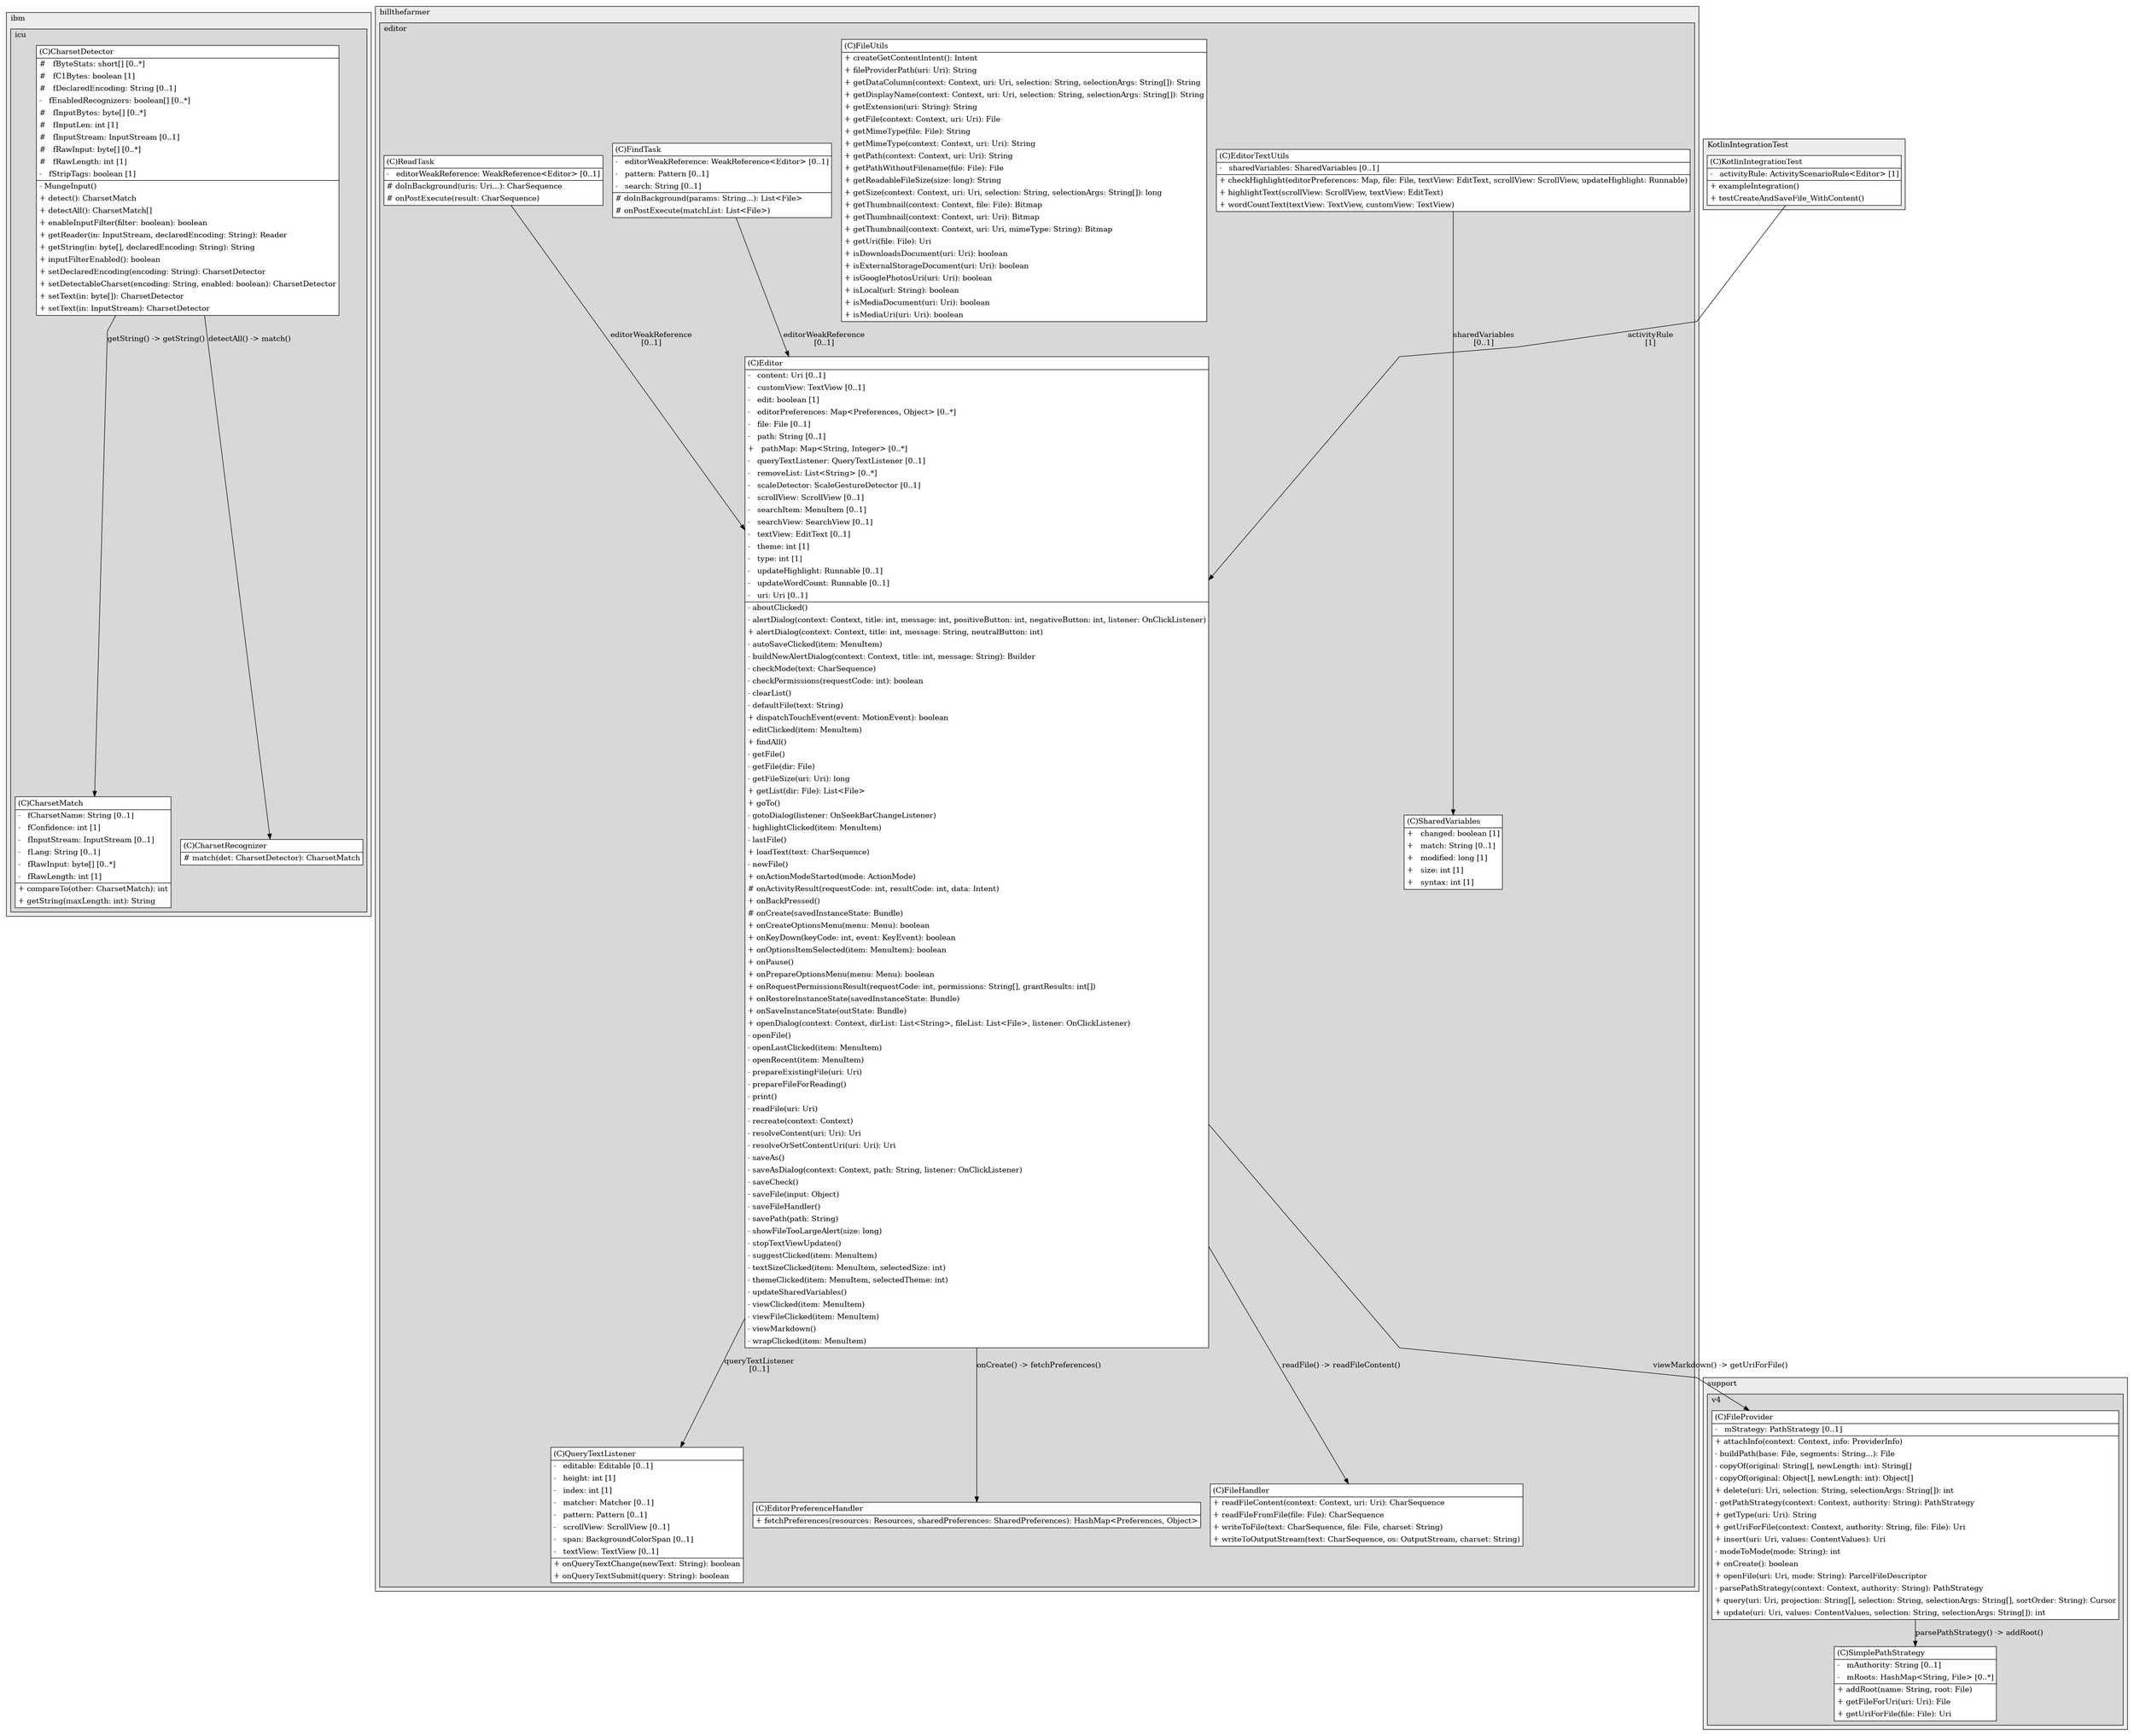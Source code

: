 @startuml

/' diagram meta data start
config=StructureConfiguration;
{
  "projectClassification": {
    "searchMode": "OpenProject", // OpenProject, AllProjects
    "includedProjects": "",
    "pathEndKeywords": "*.impl",
    "isClientPath": "",
    "isClientName": "",
    "isTestPath": "",
    "isTestName": "",
    "isMappingPath": "",
    "isMappingName": "",
    "isDataAccessPath": "",
    "isDataAccessName": "",
    "isDataStructurePath": "",
    "isDataStructureName": "",
    "isInterfaceStructuresPath": "",
    "isInterfaceStructuresName": "",
    "isEntryPointPath": "",
    "isEntryPointName": "",
    "treatFinalFieldsAsMandatory": false
  },
  "graphRestriction": {
    "classPackageExcludeFilter": "",
    "classPackageIncludeFilter": "",
    "classNameExcludeFilter": "",
    "classNameIncludeFilter": "",
    "methodNameExcludeFilter": "",
    "methodNameIncludeFilter": "",
    "removeByInheritance": "", // inheritance/annotation based filtering is done in a second step
    "removeByAnnotation": "",
    "removeByClassPackage": "", // cleanup the graph after inheritance/annotation based filtering is done
    "removeByClassName": "",
    "cutMappings": false,
    "cutEnum": true,
    "cutTests": true,
    "cutClient": true,
    "cutDataAccess": true,
    "cutInterfaceStructures": true,
    "cutDataStructures": true,
    "cutGetterAndSetter": true,
    "cutConstructors": true
  },
  "graphTraversal": {
    "forwardDepth": 3,
    "backwardDepth": 3,
    "classPackageExcludeFilter": "",
    "classPackageIncludeFilter": "",
    "classNameExcludeFilter": "",
    "classNameIncludeFilter": "",
    "methodNameExcludeFilter": "",
    "methodNameIncludeFilter": "",
    "hideMappings": false,
    "hideDataStructures": false,
    "hidePrivateMethods": true,
    "hideInterfaceCalls": true, // indirection: implementation -> interface (is hidden) -> implementation
    "onlyShowApplicationEntryPoints": false, // root node is included
    "useMethodCallsForStructureDiagram": "ForwardOnly" // ForwardOnly, BothDirections, No
  },
  "details": {
    "aggregation": "GroupByClass", // ByClass, GroupByClass, None
    "showClassGenericTypes": true,
    "showMethods": true,
    "showMethodParameterNames": true,
    "showMethodParameterTypes": true,
    "showMethodReturnType": true,
    "showPackageLevels": 2,
    "showDetailedClassStructure": true
  },
  "rootClass": "org.billthefarmer.editor.Editor",
  "extensionCallbackMethod": "" // qualified.class.name#methodName - signature: public static String method(String)
}
diagram meta data end '/



digraph g {
    rankdir="TB"
    splines=polyline
    

'nodes 
subgraph cluster_104052 { 
   	label=ibm
	labeljust=l
	fillcolor="#ececec"
	style=filled
   
   subgraph cluster_1606401057 { 
   	label=icu
	labeljust=l
	fillcolor="#d8d8d8"
	style=filled
   
   CharsetDetector498462169[
	label=<<TABLE BORDER="1" CELLBORDER="0" CELLPADDING="4" CELLSPACING="0">
<TR><TD ALIGN="LEFT" >(C)CharsetDetector</TD></TR>
<HR/>
<TR><TD ALIGN="LEFT" >#   fByteStats: short[] [0..*]</TD></TR>
<TR><TD ALIGN="LEFT" >#   fC1Bytes: boolean [1]</TD></TR>
<TR><TD ALIGN="LEFT" >#   fDeclaredEncoding: String [0..1]</TD></TR>
<TR><TD ALIGN="LEFT" >-   fEnabledRecognizers: boolean[] [0..*]</TD></TR>
<TR><TD ALIGN="LEFT" >#   fInputBytes: byte[] [0..*]</TD></TR>
<TR><TD ALIGN="LEFT" >#   fInputLen: int [1]</TD></TR>
<TR><TD ALIGN="LEFT" >#   fInputStream: InputStream [0..1]</TD></TR>
<TR><TD ALIGN="LEFT" >#   fRawInput: byte[] [0..*]</TD></TR>
<TR><TD ALIGN="LEFT" >#   fRawLength: int [1]</TD></TR>
<TR><TD ALIGN="LEFT" >-   fStripTags: boolean [1]</TD></TR>
<HR/>
<TR><TD ALIGN="LEFT" >- MungeInput()</TD></TR>
<TR><TD ALIGN="LEFT" >+ detect(): CharsetMatch</TD></TR>
<TR><TD ALIGN="LEFT" >+ detectAll(): CharsetMatch[]</TD></TR>
<TR><TD ALIGN="LEFT" >+ enableInputFilter(filter: boolean): boolean</TD></TR>
<TR><TD ALIGN="LEFT" >+ getReader(in: InputStream, declaredEncoding: String): Reader</TD></TR>
<TR><TD ALIGN="LEFT" >+ getString(in: byte[], declaredEncoding: String): String</TD></TR>
<TR><TD ALIGN="LEFT" >+ inputFilterEnabled(): boolean</TD></TR>
<TR><TD ALIGN="LEFT" >+ setDeclaredEncoding(encoding: String): CharsetDetector</TD></TR>
<TR><TD ALIGN="LEFT" >+ setDetectableCharset(encoding: String, enabled: boolean): CharsetDetector</TD></TR>
<TR><TD ALIGN="LEFT" >+ setText(in: byte[]): CharsetDetector</TD></TR>
<TR><TD ALIGN="LEFT" >+ setText(in: InputStream): CharsetDetector</TD></TR>
</TABLE>>
	style=filled
	margin=0
	shape=plaintext
	fillcolor="#FFFFFF"
];

CharsetMatch498462169[
	label=<<TABLE BORDER="1" CELLBORDER="0" CELLPADDING="4" CELLSPACING="0">
<TR><TD ALIGN="LEFT" >(C)CharsetMatch</TD></TR>
<HR/>
<TR><TD ALIGN="LEFT" >-   fCharsetName: String [0..1]</TD></TR>
<TR><TD ALIGN="LEFT" >-   fConfidence: int [1]</TD></TR>
<TR><TD ALIGN="LEFT" >-   fInputStream: InputStream [0..1]</TD></TR>
<TR><TD ALIGN="LEFT" >-   fLang: String [0..1]</TD></TR>
<TR><TD ALIGN="LEFT" >-   fRawInput: byte[] [0..*]</TD></TR>
<TR><TD ALIGN="LEFT" >-   fRawLength: int [1]</TD></TR>
<HR/>
<TR><TD ALIGN="LEFT" >+ compareTo(other: CharsetMatch): int</TD></TR>
<TR><TD ALIGN="LEFT" >+ getString(maxLength: int): String</TD></TR>
</TABLE>>
	style=filled
	margin=0
	shape=plaintext
	fillcolor="#FFFFFF"
];

CharsetRecognizer498462169[
	label=<<TABLE BORDER="1" CELLBORDER="0" CELLPADDING="4" CELLSPACING="0">
<TR><TD ALIGN="LEFT" >(C)CharsetRecognizer</TD></TR>
<HR/>
<TR><TD ALIGN="LEFT" ># match(det: CharsetDetector): CharsetMatch</TD></TR>
</TABLE>>
	style=filled
	margin=0
	shape=plaintext
	fillcolor="#FFFFFF"
];
} 
} 

subgraph cluster_1248398061 { 
   	label=billthefarmer
	labeljust=l
	fillcolor="#ececec"
	style=filled
   
   subgraph cluster_135858062 { 
   	label=editor
	labeljust=l
	fillcolor="#d8d8d8"
	style=filled
   
   Editor1171887016[
	label=<<TABLE BORDER="1" CELLBORDER="0" CELLPADDING="4" CELLSPACING="0">
<TR><TD ALIGN="LEFT" >(C)Editor</TD></TR>
<HR/>
<TR><TD ALIGN="LEFT" >-   content: Uri [0..1]</TD></TR>
<TR><TD ALIGN="LEFT" >-   customView: TextView [0..1]</TD></TR>
<TR><TD ALIGN="LEFT" >-   edit: boolean [1]</TD></TR>
<TR><TD ALIGN="LEFT" >-   editorPreferences: Map&lt;Preferences, Object&gt; [0..*]</TD></TR>
<TR><TD ALIGN="LEFT" >-   file: File [0..1]</TD></TR>
<TR><TD ALIGN="LEFT" >-   path: String [0..1]</TD></TR>
<TR><TD ALIGN="LEFT" >+   pathMap: Map&lt;String, Integer&gt; [0..*]</TD></TR>
<TR><TD ALIGN="LEFT" >-   queryTextListener: QueryTextListener [0..1]</TD></TR>
<TR><TD ALIGN="LEFT" >-   removeList: List&lt;String&gt; [0..*]</TD></TR>
<TR><TD ALIGN="LEFT" >-   scaleDetector: ScaleGestureDetector [0..1]</TD></TR>
<TR><TD ALIGN="LEFT" >-   scrollView: ScrollView [0..1]</TD></TR>
<TR><TD ALIGN="LEFT" >-   searchItem: MenuItem [0..1]</TD></TR>
<TR><TD ALIGN="LEFT" >-   searchView: SearchView [0..1]</TD></TR>
<TR><TD ALIGN="LEFT" >-   textView: EditText [0..1]</TD></TR>
<TR><TD ALIGN="LEFT" >-   theme: int [1]</TD></TR>
<TR><TD ALIGN="LEFT" >-   type: int [1]</TD></TR>
<TR><TD ALIGN="LEFT" >-   updateHighlight: Runnable [0..1]</TD></TR>
<TR><TD ALIGN="LEFT" >-   updateWordCount: Runnable [0..1]</TD></TR>
<TR><TD ALIGN="LEFT" >-   uri: Uri [0..1]</TD></TR>
<HR/>
<TR><TD ALIGN="LEFT" >- aboutClicked()</TD></TR>
<TR><TD ALIGN="LEFT" >- alertDialog(context: Context, title: int, message: int, positiveButton: int, negativeButton: int, listener: OnClickListener)</TD></TR>
<TR><TD ALIGN="LEFT" >+ alertDialog(context: Context, title: int, message: String, neutralButton: int)</TD></TR>
<TR><TD ALIGN="LEFT" >- autoSaveClicked(item: MenuItem)</TD></TR>
<TR><TD ALIGN="LEFT" >- buildNewAlertDialog(context: Context, title: int, message: String): Builder</TD></TR>
<TR><TD ALIGN="LEFT" >- checkMode(text: CharSequence)</TD></TR>
<TR><TD ALIGN="LEFT" >- checkPermissions(requestCode: int): boolean</TD></TR>
<TR><TD ALIGN="LEFT" >- clearList()</TD></TR>
<TR><TD ALIGN="LEFT" >- defaultFile(text: String)</TD></TR>
<TR><TD ALIGN="LEFT" >+ dispatchTouchEvent(event: MotionEvent): boolean</TD></TR>
<TR><TD ALIGN="LEFT" >- editClicked(item: MenuItem)</TD></TR>
<TR><TD ALIGN="LEFT" >+ findAll()</TD></TR>
<TR><TD ALIGN="LEFT" >- getFile()</TD></TR>
<TR><TD ALIGN="LEFT" >- getFile(dir: File)</TD></TR>
<TR><TD ALIGN="LEFT" >- getFileSize(uri: Uri): long</TD></TR>
<TR><TD ALIGN="LEFT" >+ getList(dir: File): List&lt;File&gt;</TD></TR>
<TR><TD ALIGN="LEFT" >+ goTo()</TD></TR>
<TR><TD ALIGN="LEFT" >- gotoDialog(listener: OnSeekBarChangeListener)</TD></TR>
<TR><TD ALIGN="LEFT" >- highlightClicked(item: MenuItem)</TD></TR>
<TR><TD ALIGN="LEFT" >- lastFile()</TD></TR>
<TR><TD ALIGN="LEFT" >+ loadText(text: CharSequence)</TD></TR>
<TR><TD ALIGN="LEFT" >- newFile()</TD></TR>
<TR><TD ALIGN="LEFT" >+ onActionModeStarted(mode: ActionMode)</TD></TR>
<TR><TD ALIGN="LEFT" ># onActivityResult(requestCode: int, resultCode: int, data: Intent)</TD></TR>
<TR><TD ALIGN="LEFT" >+ onBackPressed()</TD></TR>
<TR><TD ALIGN="LEFT" ># onCreate(savedInstanceState: Bundle)</TD></TR>
<TR><TD ALIGN="LEFT" >+ onCreateOptionsMenu(menu: Menu): boolean</TD></TR>
<TR><TD ALIGN="LEFT" >+ onKeyDown(keyCode: int, event: KeyEvent): boolean</TD></TR>
<TR><TD ALIGN="LEFT" >+ onOptionsItemSelected(item: MenuItem): boolean</TD></TR>
<TR><TD ALIGN="LEFT" >+ onPause()</TD></TR>
<TR><TD ALIGN="LEFT" >+ onPrepareOptionsMenu(menu: Menu): boolean</TD></TR>
<TR><TD ALIGN="LEFT" >+ onRequestPermissionsResult(requestCode: int, permissions: String[], grantResults: int[])</TD></TR>
<TR><TD ALIGN="LEFT" >+ onRestoreInstanceState(savedInstanceState: Bundle)</TD></TR>
<TR><TD ALIGN="LEFT" >+ onSaveInstanceState(outState: Bundle)</TD></TR>
<TR><TD ALIGN="LEFT" >+ openDialog(context: Context, dirList: List&lt;String&gt;, fileList: List&lt;File&gt;, listener: OnClickListener)</TD></TR>
<TR><TD ALIGN="LEFT" >- openFile()</TD></TR>
<TR><TD ALIGN="LEFT" >- openLastClicked(item: MenuItem)</TD></TR>
<TR><TD ALIGN="LEFT" >- openRecent(item: MenuItem)</TD></TR>
<TR><TD ALIGN="LEFT" >- prepareExistingFile(uri: Uri)</TD></TR>
<TR><TD ALIGN="LEFT" >- prepareFileForReading()</TD></TR>
<TR><TD ALIGN="LEFT" >- print()</TD></TR>
<TR><TD ALIGN="LEFT" >- readFile(uri: Uri)</TD></TR>
<TR><TD ALIGN="LEFT" >- recreate(context: Context)</TD></TR>
<TR><TD ALIGN="LEFT" >- resolveContent(uri: Uri): Uri</TD></TR>
<TR><TD ALIGN="LEFT" >- resolveOrSetContentUri(uri: Uri): Uri</TD></TR>
<TR><TD ALIGN="LEFT" >- saveAs()</TD></TR>
<TR><TD ALIGN="LEFT" >- saveAsDialog(context: Context, path: String, listener: OnClickListener)</TD></TR>
<TR><TD ALIGN="LEFT" >- saveCheck()</TD></TR>
<TR><TD ALIGN="LEFT" >- saveFile(input: Object)</TD></TR>
<TR><TD ALIGN="LEFT" >- saveFileHandler()</TD></TR>
<TR><TD ALIGN="LEFT" >- savePath(path: String)</TD></TR>
<TR><TD ALIGN="LEFT" >- showFileTooLargeAlert(size: long)</TD></TR>
<TR><TD ALIGN="LEFT" >- stopTextViewUpdates()</TD></TR>
<TR><TD ALIGN="LEFT" >- suggestClicked(item: MenuItem)</TD></TR>
<TR><TD ALIGN="LEFT" >- textSizeClicked(item: MenuItem, selectedSize: int)</TD></TR>
<TR><TD ALIGN="LEFT" >- themeClicked(item: MenuItem, selectedTheme: int)</TD></TR>
<TR><TD ALIGN="LEFT" >- updateSharedVariables()</TD></TR>
<TR><TD ALIGN="LEFT" >- viewClicked(item: MenuItem)</TD></TR>
<TR><TD ALIGN="LEFT" >- viewFileClicked(item: MenuItem)</TD></TR>
<TR><TD ALIGN="LEFT" >- viewMarkdown()</TD></TR>
<TR><TD ALIGN="LEFT" >- wrapClicked(item: MenuItem)</TD></TR>
</TABLE>>
	style=filled
	margin=0
	shape=plaintext
	fillcolor="#FFFFFF"
];

EditorPreferenceHandler847954334[
	label=<<TABLE BORDER="1" CELLBORDER="0" CELLPADDING="4" CELLSPACING="0">
<TR><TD ALIGN="LEFT" >(C)EditorPreferenceHandler</TD></TR>
<HR/>
<TR><TD ALIGN="LEFT" >+ fetchPreferences(resources: Resources, sharedPreferences: SharedPreferences): HashMap&lt;Preferences, Object&gt;</TD></TR>
</TABLE>>
	style=filled
	margin=0
	shape=plaintext
	fillcolor="#FFFFFF"
];

EditorTextUtils700707585[
	label=<<TABLE BORDER="1" CELLBORDER="0" CELLPADDING="4" CELLSPACING="0">
<TR><TD ALIGN="LEFT" >(C)EditorTextUtils</TD></TR>
<HR/>
<TR><TD ALIGN="LEFT" >-   sharedVariables: SharedVariables [0..1]</TD></TR>
<HR/>
<TR><TD ALIGN="LEFT" >+ checkHighlight(editorPreferences: Map, file: File, textView: EditText, scrollView: ScrollView, updateHighlight: Runnable)</TD></TR>
<TR><TD ALIGN="LEFT" >+ highlightText(scrollView: ScrollView, textView: EditText)</TD></TR>
<TR><TD ALIGN="LEFT" >+ wordCountText(textView: TextView, customView: TextView)</TD></TR>
</TABLE>>
	style=filled
	margin=0
	shape=plaintext
	fillcolor="#FFFFFF"
];

FileHandler246254184[
	label=<<TABLE BORDER="1" CELLBORDER="0" CELLPADDING="4" CELLSPACING="0">
<TR><TD ALIGN="LEFT" >(C)FileHandler</TD></TR>
<HR/>
<TR><TD ALIGN="LEFT" >+ readFileContent(context: Context, uri: Uri): CharSequence</TD></TR>
<TR><TD ALIGN="LEFT" >+ readFileFromFile(file: File): CharSequence</TD></TR>
<TR><TD ALIGN="LEFT" >+ writeToFile(text: CharSequence, file: File, charset: String)</TD></TR>
<TR><TD ALIGN="LEFT" >+ writeToOutputStream(text: CharSequence, os: OutputStream, charset: String)</TD></TR>
</TABLE>>
	style=filled
	margin=0
	shape=plaintext
	fillcolor="#FFFFFF"
];

FileUtils453080337[
	label=<<TABLE BORDER="1" CELLBORDER="0" CELLPADDING="4" CELLSPACING="0">
<TR><TD ALIGN="LEFT" >(C)FileUtils</TD></TR>
<HR/>
<TR><TD ALIGN="LEFT" >+ createGetContentIntent(): Intent</TD></TR>
<TR><TD ALIGN="LEFT" >+ fileProviderPath(uri: Uri): String</TD></TR>
<TR><TD ALIGN="LEFT" >+ getDataColumn(context: Context, uri: Uri, selection: String, selectionArgs: String[]): String</TD></TR>
<TR><TD ALIGN="LEFT" >+ getDisplayName(context: Context, uri: Uri, selection: String, selectionArgs: String[]): String</TD></TR>
<TR><TD ALIGN="LEFT" >+ getExtension(uri: String): String</TD></TR>
<TR><TD ALIGN="LEFT" >+ getFile(context: Context, uri: Uri): File</TD></TR>
<TR><TD ALIGN="LEFT" >+ getMimeType(file: File): String</TD></TR>
<TR><TD ALIGN="LEFT" >+ getMimeType(context: Context, uri: Uri): String</TD></TR>
<TR><TD ALIGN="LEFT" >+ getPath(context: Context, uri: Uri): String</TD></TR>
<TR><TD ALIGN="LEFT" >+ getPathWithoutFilename(file: File): File</TD></TR>
<TR><TD ALIGN="LEFT" >+ getReadableFileSize(size: long): String</TD></TR>
<TR><TD ALIGN="LEFT" >+ getSize(context: Context, uri: Uri, selection: String, selectionArgs: String[]): long</TD></TR>
<TR><TD ALIGN="LEFT" >+ getThumbnail(context: Context, file: File): Bitmap</TD></TR>
<TR><TD ALIGN="LEFT" >+ getThumbnail(context: Context, uri: Uri): Bitmap</TD></TR>
<TR><TD ALIGN="LEFT" >+ getThumbnail(context: Context, uri: Uri, mimeType: String): Bitmap</TD></TR>
<TR><TD ALIGN="LEFT" >+ getUri(file: File): Uri</TD></TR>
<TR><TD ALIGN="LEFT" >+ isDownloadsDocument(uri: Uri): boolean</TD></TR>
<TR><TD ALIGN="LEFT" >+ isExternalStorageDocument(uri: Uri): boolean</TD></TR>
<TR><TD ALIGN="LEFT" >+ isGooglePhotosUri(uri: Uri): boolean</TD></TR>
<TR><TD ALIGN="LEFT" >+ isLocal(url: String): boolean</TD></TR>
<TR><TD ALIGN="LEFT" >+ isMediaDocument(uri: Uri): boolean</TD></TR>
<TR><TD ALIGN="LEFT" >+ isMediaUri(uri: Uri): boolean</TD></TR>
</TABLE>>
	style=filled
	margin=0
	shape=plaintext
	fillcolor="#FFFFFF"
];

FindTask1614754787[
	label=<<TABLE BORDER="1" CELLBORDER="0" CELLPADDING="4" CELLSPACING="0">
<TR><TD ALIGN="LEFT" >(C)FindTask</TD></TR>
<HR/>
<TR><TD ALIGN="LEFT" >-   editorWeakReference: WeakReference&lt;Editor&gt; [0..1]</TD></TR>
<TR><TD ALIGN="LEFT" >-   pattern: Pattern [0..1]</TD></TR>
<TR><TD ALIGN="LEFT" >-   search: String [0..1]</TD></TR>
<HR/>
<TR><TD ALIGN="LEFT" ># doInBackground(params: String...): List&lt;File&gt;</TD></TR>
<TR><TD ALIGN="LEFT" ># onPostExecute(matchList: List&lt;File&gt;)</TD></TR>
</TABLE>>
	style=filled
	margin=0
	shape=plaintext
	fillcolor="#FFFFFF"
];

QueryTextListener2005210601[
	label=<<TABLE BORDER="1" CELLBORDER="0" CELLPADDING="4" CELLSPACING="0">
<TR><TD ALIGN="LEFT" >(C)QueryTextListener</TD></TR>
<HR/>
<TR><TD ALIGN="LEFT" >-   editable: Editable [0..1]</TD></TR>
<TR><TD ALIGN="LEFT" >-   height: int [1]</TD></TR>
<TR><TD ALIGN="LEFT" >-   index: int [1]</TD></TR>
<TR><TD ALIGN="LEFT" >-   matcher: Matcher [0..1]</TD></TR>
<TR><TD ALIGN="LEFT" >-   pattern: Pattern [0..1]</TD></TR>
<TR><TD ALIGN="LEFT" >-   scrollView: ScrollView [0..1]</TD></TR>
<TR><TD ALIGN="LEFT" >-   span: BackgroundColorSpan [0..1]</TD></TR>
<TR><TD ALIGN="LEFT" >-   textView: TextView [0..1]</TD></TR>
<HR/>
<TR><TD ALIGN="LEFT" >+ onQueryTextChange(newText: String): boolean</TD></TR>
<TR><TD ALIGN="LEFT" >+ onQueryTextSubmit(query: String): boolean</TD></TR>
</TABLE>>
	style=filled
	margin=0
	shape=plaintext
	fillcolor="#FFFFFF"
];

ReadTask2005210601[
	label=<<TABLE BORDER="1" CELLBORDER="0" CELLPADDING="4" CELLSPACING="0">
<TR><TD ALIGN="LEFT" >(C)ReadTask</TD></TR>
<HR/>
<TR><TD ALIGN="LEFT" >-   editorWeakReference: WeakReference&lt;Editor&gt; [0..1]</TD></TR>
<HR/>
<TR><TD ALIGN="LEFT" ># doInBackground(uris: Uri...): CharSequence</TD></TR>
<TR><TD ALIGN="LEFT" ># onPostExecute(result: CharSequence)</TD></TR>
</TABLE>>
	style=filled
	margin=0
	shape=plaintext
	fillcolor="#FFFFFF"
];

SharedVariables1280064648[
	label=<<TABLE BORDER="1" CELLBORDER="0" CELLPADDING="4" CELLSPACING="0">
<TR><TD ALIGN="LEFT" >(C)SharedVariables</TD></TR>
<HR/>
<TR><TD ALIGN="LEFT" >+   changed: boolean [1]</TD></TR>
<TR><TD ALIGN="LEFT" >+   match: String [0..1]</TD></TR>
<TR><TD ALIGN="LEFT" >+   modified: long [1]</TD></TR>
<TR><TD ALIGN="LEFT" >+   size: int [1]</TD></TR>
<TR><TD ALIGN="LEFT" >+   syntax: int [1]</TD></TR>
</TABLE>>
	style=filled
	margin=0
	shape=plaintext
	fillcolor="#FFFFFF"
];
} 
} 

subgraph cluster_1854767153 { 
   	label=support
	labeljust=l
	fillcolor="#ececec"
	style=filled
   
   subgraph cluster_613944067 { 
   	label=v4
	labeljust=l
	fillcolor="#d8d8d8"
	style=filled
   
   FileProvider308050535[
	label=<<TABLE BORDER="1" CELLBORDER="0" CELLPADDING="4" CELLSPACING="0">
<TR><TD ALIGN="LEFT" >(C)FileProvider</TD></TR>
<HR/>
<TR><TD ALIGN="LEFT" >-   mStrategy: PathStrategy [0..1]</TD></TR>
<HR/>
<TR><TD ALIGN="LEFT" >+ attachInfo(context: Context, info: ProviderInfo)</TD></TR>
<TR><TD ALIGN="LEFT" >- buildPath(base: File, segments: String...): File</TD></TR>
<TR><TD ALIGN="LEFT" >- copyOf(original: String[], newLength: int): String[]</TD></TR>
<TR><TD ALIGN="LEFT" >- copyOf(original: Object[], newLength: int): Object[]</TD></TR>
<TR><TD ALIGN="LEFT" >+ delete(uri: Uri, selection: String, selectionArgs: String[]): int</TD></TR>
<TR><TD ALIGN="LEFT" >- getPathStrategy(context: Context, authority: String): PathStrategy</TD></TR>
<TR><TD ALIGN="LEFT" >+ getType(uri: Uri): String</TD></TR>
<TR><TD ALIGN="LEFT" >+ getUriForFile(context: Context, authority: String, file: File): Uri</TD></TR>
<TR><TD ALIGN="LEFT" >+ insert(uri: Uri, values: ContentValues): Uri</TD></TR>
<TR><TD ALIGN="LEFT" >- modeToMode(mode: String): int</TD></TR>
<TR><TD ALIGN="LEFT" >+ onCreate(): boolean</TD></TR>
<TR><TD ALIGN="LEFT" >+ openFile(uri: Uri, mode: String): ParcelFileDescriptor</TD></TR>
<TR><TD ALIGN="LEFT" >- parsePathStrategy(context: Context, authority: String): PathStrategy</TD></TR>
<TR><TD ALIGN="LEFT" >+ query(uri: Uri, projection: String[], selection: String, selectionArgs: String[], sortOrder: String): Cursor</TD></TR>
<TR><TD ALIGN="LEFT" >+ update(uri: Uri, values: ContentValues, selection: String, selectionArgs: String[]): int</TD></TR>
</TABLE>>
	style=filled
	margin=0
	shape=plaintext
	fillcolor="#FFFFFF"
];

SimplePathStrategy1805940780[
	label=<<TABLE BORDER="1" CELLBORDER="0" CELLPADDING="4" CELLSPACING="0">
<TR><TD ALIGN="LEFT" >(C)SimplePathStrategy</TD></TR>
<HR/>
<TR><TD ALIGN="LEFT" >-   mAuthority: String [0..1]</TD></TR>
<TR><TD ALIGN="LEFT" >-   mRoots: HashMap&lt;String, File&gt; [0..*]</TD></TR>
<HR/>
<TR><TD ALIGN="LEFT" >+ addRoot(name: String, root: File)</TD></TR>
<TR><TD ALIGN="LEFT" >+ getFileForUri(uri: Uri): File</TD></TR>
<TR><TD ALIGN="LEFT" >+ getUriForFile(file: File): Uri</TD></TR>
</TABLE>>
	style=filled
	margin=0
	shape=plaintext
	fillcolor="#FFFFFF"
];
} 
} 

subgraph cluster_1898238245 { 
   	label=KotlinIntegrationTest
	labeljust=l
	fillcolor="#ececec"
	style=filled
   
   KotlinIntegrationTest1898238245[
	label=<<TABLE BORDER="1" CELLBORDER="0" CELLPADDING="4" CELLSPACING="0">
<TR><TD ALIGN="LEFT" >(C)KotlinIntegrationTest</TD></TR>
<HR/>
<TR><TD ALIGN="LEFT" >-   activityRule: ActivityScenarioRule&lt;Editor&gt; [1]</TD></TR>
<HR/>
<TR><TD ALIGN="LEFT" >+ exampleIntegration()</TD></TR>
<TR><TD ALIGN="LEFT" >+ testCreateAndSaveFile_WithContent()</TD></TR>
</TABLE>>
	style=filled
	margin=0
	shape=plaintext
	fillcolor="#FFFFFF"
];
} 

'edges    
CharsetDetector498462169 -> CharsetMatch498462169[label="getString() -> getString()"];
CharsetDetector498462169 -> CharsetRecognizer498462169[label="detectAll() -> match()"];
Editor1171887016 -> EditorPreferenceHandler847954334[label="onCreate() -> fetchPreferences()"];
Editor1171887016 -> FileHandler246254184[label="readFile() -> readFileContent()"];
Editor1171887016 -> FileProvider308050535[label="viewMarkdown() -> getUriForFile()"];
Editor1171887016 -> QueryTextListener2005210601[label="queryTextListener
[0..1]"];
EditorTextUtils700707585 -> SharedVariables1280064648[label="sharedVariables
[0..1]"];
FileProvider308050535 -> SimplePathStrategy1805940780[label="parsePathStrategy() -> addRoot()"];
FindTask1614754787 -> Editor1171887016[label="editorWeakReference
[0..1]"];
KotlinIntegrationTest1898238245 -> Editor1171887016[label="activityRule
[1]"];
ReadTask2005210601 -> Editor1171887016[label="editorWeakReference
[0..1]"];
    
}
@enduml